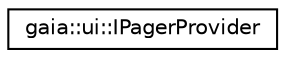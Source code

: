 digraph G
{
  edge [fontname="Helvetica",fontsize="10",labelfontname="Helvetica",labelfontsize="10"];
  node [fontname="Helvetica",fontsize="10",shape=record];
  rankdir=LR;
  Node1 [label="gaia::ui::IPagerProvider",height=0.2,width=0.4,color="black", fillcolor="white", style="filled",URL="$da/d20/classgaia_1_1ui_1_1_i_pager_provider.html",tooltip="Base class providing the provider to populate pages inside of a WidgetPager, the page content should ..."];
}
